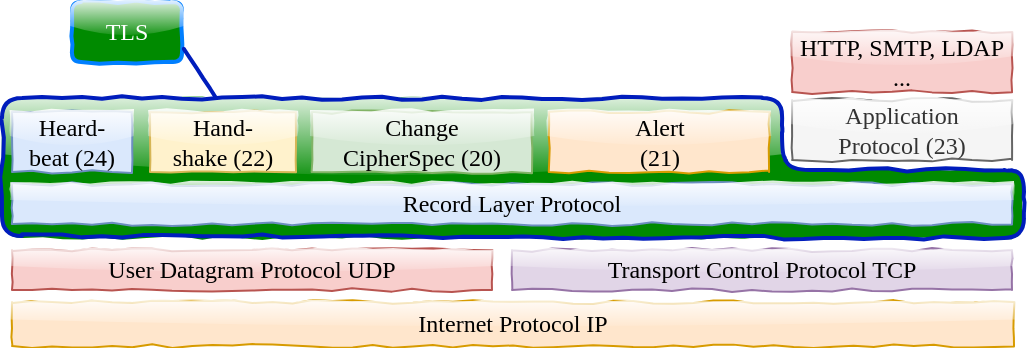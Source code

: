 <mxfile version="11.3.0" type="device" pages="1"><diagram id="o7cdmS4JBgvxqn9NmmjS" name="Page-1"><mxGraphModel dx="577" dy="331" grid="1" gridSize="10" guides="1" tooltips="1" connect="1" arrows="1" fold="1" page="1" pageScale="1" pageWidth="827" pageHeight="1169" math="0" shadow="0"><root><mxCell id="0"/><mxCell id="1" parent="0"/><mxCell id="qKM6eTxwM3HlxQUV9v5G-22" value="" style="rounded=1;whiteSpace=wrap;html=1;glass=0;comic=1;fontFamily=Comic Sans MS;strokeColor=none;fillColor=#008a00;fontColor=#ffffff;rotation=61;" vertex="1" parent="1"><mxGeometry x="592" y="214" width="26" height="13" as="geometry"/></mxCell><mxCell id="qKM6eTxwM3HlxQUV9v5G-16" value="" style="rounded=1;whiteSpace=wrap;html=1;glass=0;comic=1;fontFamily=Comic Sans MS;strokeColor=none;fillColor=#008a00;fontColor=#ffffff;" vertex="1" parent="1"><mxGeometry x="571" y="215" width="154" height="34" as="geometry"/></mxCell><mxCell id="qKM6eTxwM3HlxQUV9v5G-18" value="" style="rounded=1;whiteSpace=wrap;html=1;glass=0;comic=1;fontFamily=Comic Sans MS;strokeColor=none;fillColor=#008a00;fontColor=#ffffff;rotation=31;" vertex="1" parent="1"><mxGeometry x="594" y="213" width="26" height="13" as="geometry"/></mxCell><mxCell id="qKM6eTxwM3HlxQUV9v5G-15" value="" style="rounded=1;whiteSpace=wrap;html=1;glass=1;comic=1;fontFamily=Comic Sans MS;strokeColor=none;fillColor=#008a00;container=1;fontColor=#ffffff;" vertex="1" parent="1"><mxGeometry x="215" y="179" width="390" height="70" as="geometry"/></mxCell><mxCell id="qKM6eTxwM3HlxQUV9v5G-1" value="User Datagram Protocol UDP" style="whiteSpace=wrap;html=1;comic=1;fontFamily=Comic Sans MS;rounded=0;glass=1;fillColor=#f8cecc;strokeColor=#b85450;" vertex="1" parent="1"><mxGeometry x="220" y="255" width="240" height="20" as="geometry"/></mxCell><mxCell id="qKM6eTxwM3HlxQUV9v5G-2" value="Transport Control Protocol TCP" style="whiteSpace=wrap;html=1;comic=1;fontFamily=Comic Sans MS;rounded=0;glass=1;fillColor=#e1d5e7;strokeColor=#9673a6;" vertex="1" parent="1"><mxGeometry x="470" y="255" width="250" height="20" as="geometry"/></mxCell><mxCell id="qKM6eTxwM3HlxQUV9v5G-3" value="Record Layer Protocol" style="whiteSpace=wrap;html=1;comic=1;fontFamily=Comic Sans MS;rounded=0;glass=1;fillColor=#dae8fc;strokeColor=#6c8ebf;" vertex="1" parent="1"><mxGeometry x="220" y="222" width="500" height="20" as="geometry"/></mxCell><mxCell id="qKM6eTxwM3HlxQUV9v5G-4" value="Heard-&lt;br&gt;beat (24)" style="whiteSpace=wrap;html=1;comic=1;fontFamily=Comic Sans MS;rounded=0;glass=1;fillColor=#dae8fc;strokeColor=#6c8ebf;" vertex="1" parent="1"><mxGeometry x="220" y="186" width="60" height="30" as="geometry"/></mxCell><mxCell id="qKM6eTxwM3HlxQUV9v5G-5" value="Hand-&lt;br&gt;shake (22)" style="whiteSpace=wrap;html=1;comic=1;fontFamily=Comic Sans MS;rounded=0;glass=1;fillColor=#fff2cc;strokeColor=#d6b656;" vertex="1" parent="1"><mxGeometry x="289" y="186" width="73" height="30" as="geometry"/></mxCell><mxCell id="qKM6eTxwM3HlxQUV9v5G-6" value="Change&lt;br&gt;CipherSpec (20)" style="whiteSpace=wrap;html=1;comic=1;fontFamily=Comic Sans MS;rounded=0;glass=1;fillColor=#d5e8d4;strokeColor=#82b366;" vertex="1" parent="1"><mxGeometry x="370" y="186" width="110" height="30" as="geometry"/></mxCell><mxCell id="qKM6eTxwM3HlxQUV9v5G-7" value="Alert&lt;br&gt;(21)" style="whiteSpace=wrap;html=1;comic=1;fontFamily=Comic Sans MS;rounded=0;glass=1;fillColor=#ffe6cc;strokeColor=#d79b00;" vertex="1" parent="1"><mxGeometry x="488.533" y="186" width="110" height="30" as="geometry"/></mxCell><mxCell id="qKM6eTxwM3HlxQUV9v5G-8" value="Application&lt;br&gt;Protocol (23)" style="whiteSpace=wrap;html=1;comic=1;fontFamily=Comic Sans MS;rounded=0;glass=1;fillColor=#f5f5f5;strokeColor=#666666;fontColor=#333333;" vertex="1" parent="1"><mxGeometry x="610.033" y="180" width="110" height="30" as="geometry"/></mxCell><mxCell id="qKM6eTxwM3HlxQUV9v5G-9" value="HTTP, SMTP, LDAP ..." style="whiteSpace=wrap;html=1;comic=1;fontFamily=Comic Sans MS;rounded=0;glass=1;fillColor=#f8cecc;strokeColor=#b85450;" vertex="1" parent="1"><mxGeometry x="610.033" y="146" width="110" height="30" as="geometry"/></mxCell><mxCell id="qKM6eTxwM3HlxQUV9v5G-12" value="Internet Protocol IP" style="rounded=0;whiteSpace=wrap;html=1;glass=1;comic=1;fontFamily=Comic Sans MS;fillColor=#ffe6cc;strokeColor=#d79b00;" vertex="1" parent="1"><mxGeometry x="220" y="281" width="501" height="22" as="geometry"/></mxCell><mxCell id="qKM6eTxwM3HlxQUV9v5G-20" value="TLS" style="whiteSpace=wrap;html=1;comic=1;fontFamily=Comic Sans MS;rounded=1;glass=1;fillColor=#008a00;strokeColor=#007FFF;fontColor=#ffffff;strokeWidth=2;" vertex="1" parent="1"><mxGeometry x="250" y="131" width="55" height="30" as="geometry"/></mxCell><mxCell id="qKM6eTxwM3HlxQUV9v5G-21" value="" style="endArrow=none;html=1;strokeWidth=2;fontFamily=Comic Sans MS;exitX=1;exitY=0.75;exitDx=0;exitDy=0;fillColor=#0050ef;strokeColor=#001DBC;comic=1;" edge="1" parent="1"><mxGeometry width="50" height="50" relative="1" as="geometry"><mxPoint x="306" y="154.5" as="sourcePoint"/><mxPoint x="322" y="179" as="targetPoint"/></mxGeometry></mxCell><mxCell id="qKM6eTxwM3HlxQUV9v5G-14" value="" style="endArrow=none;html=1;fontFamily=Comic Sans MS;comic=1;fillColor=#0050ef;strokeColor=#001DBC;strokeWidth=2;" edge="1" parent="1"><mxGeometry width="50" height="50" relative="1" as="geometry"><mxPoint x="716" y="215" as="sourcePoint"/><mxPoint x="716" y="215" as="targetPoint"/><Array as="points"><mxPoint x="609" y="215"/><mxPoint x="605" y="206"/><mxPoint x="605" y="179"/><mxPoint x="215" y="179"/><mxPoint x="215" y="248"/><mxPoint x="726" y="249"/><mxPoint x="726" y="216"/></Array></mxGeometry></mxCell></root></mxGraphModel></diagram></mxfile>